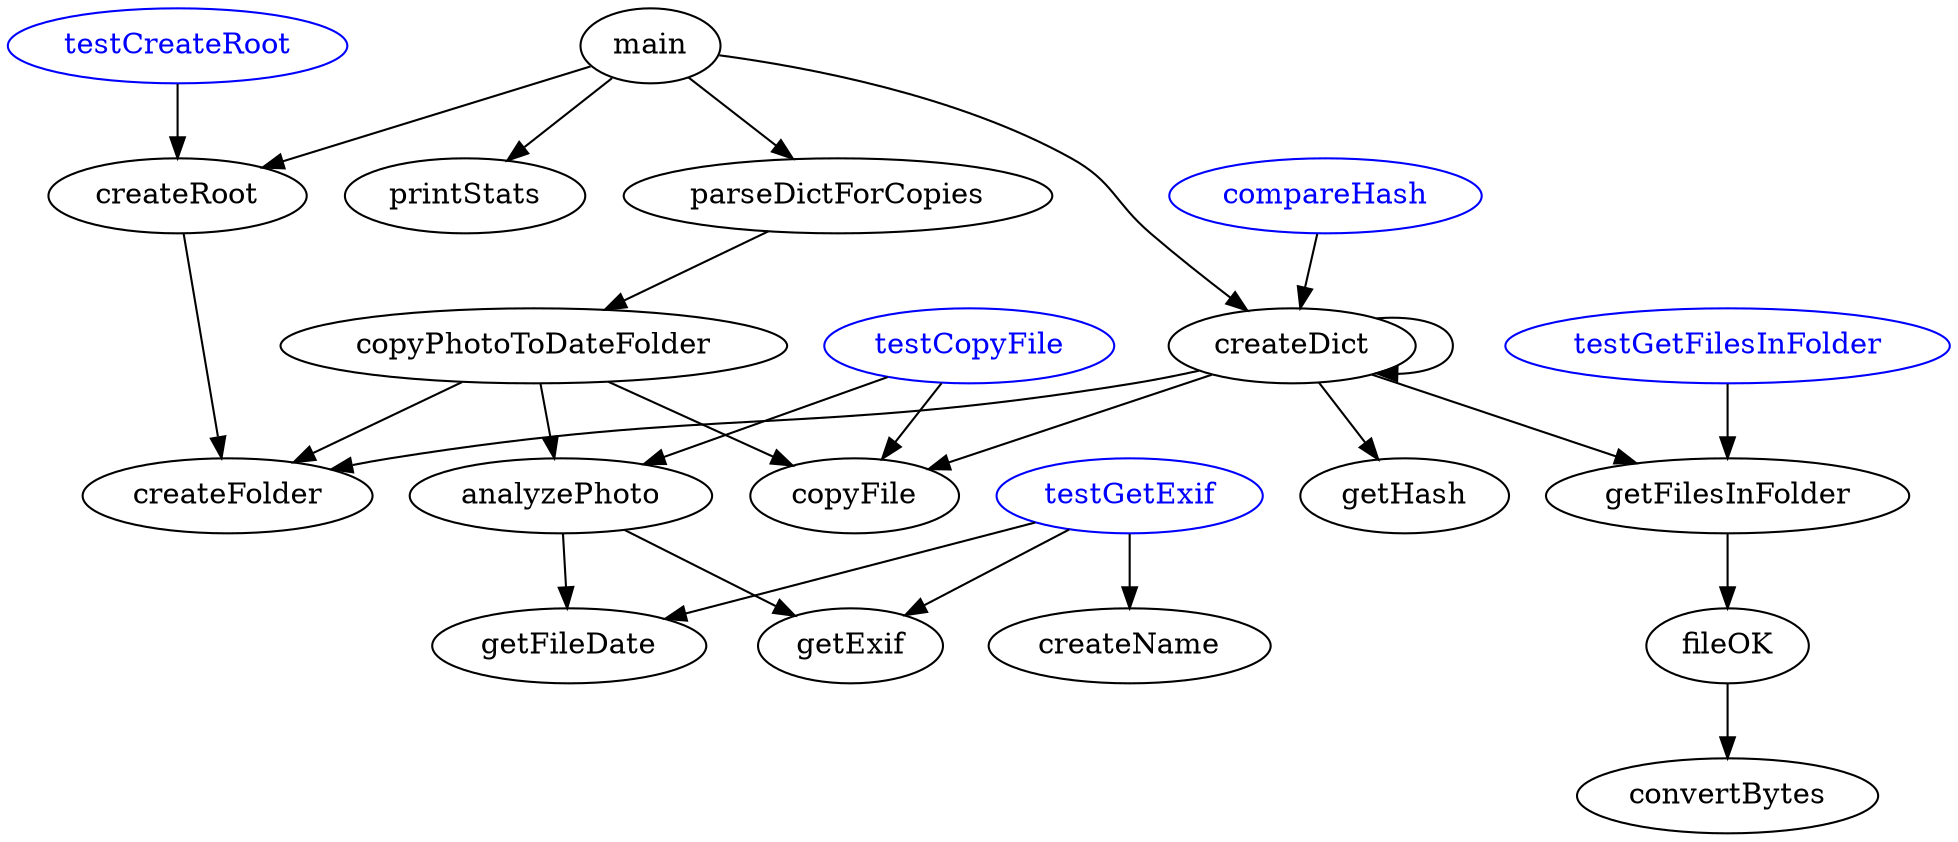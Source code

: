 digraph {
//rankdir="TB";
main -> createDict
main -> parseDictForCopies
main -> printStats
main -> createRoot

compareHash [color="blue", fontcolor="blue"]
compareHash -> createDict

parseDictForCopies -> copyPhotoToDateFolder
copyPhotoToDateFolder -> createFolder
copyPhotoToDateFolder -> copyFile
copyPhotoToDateFolder -> analyzePhoto

createDict -> getFilesInFolder
createDict -> getHash
createDict -> createFolder
createDict -> copyFile
createDict -> createDict

testGetFilesInFolder [color="blue", fontcolor="blue"]
testGetFilesInFolder -> getFilesInFolder
getFilesInFolder -> fileOK
fileOK -> convertBytes

testGetExif [color="blue", fontcolor="blue"]
testGetExif -> getFileDate
testGetExif -> getExif
testGetExif -> createName

testCreateRoot [color="blue", fontcolor="blue"]
testCreateRoot -> createRoot
createRoot -> createFolder

testCopyFile [color="blue", fontcolor="blue"]
testCopyFile -> copyFile
testCopyFile -> analyzePhoto

analyzePhoto -> getExif
analyzePhoto -> getFileDate



//root [label="Rtot\n Jeure", shape="box", color="blue", fontcolor="blue"];
//cfo [label="Roup CFO\n TBN", shape="box", color="blue", fontcolor="blue"];
//root -> cfo [arrowhead = "none"];
//ApplicationService -> BusinessProcess [label="USED_BY_1"];
//ApplicationInterface -> BusinessRole  [label="USED_BY_2"];
}
